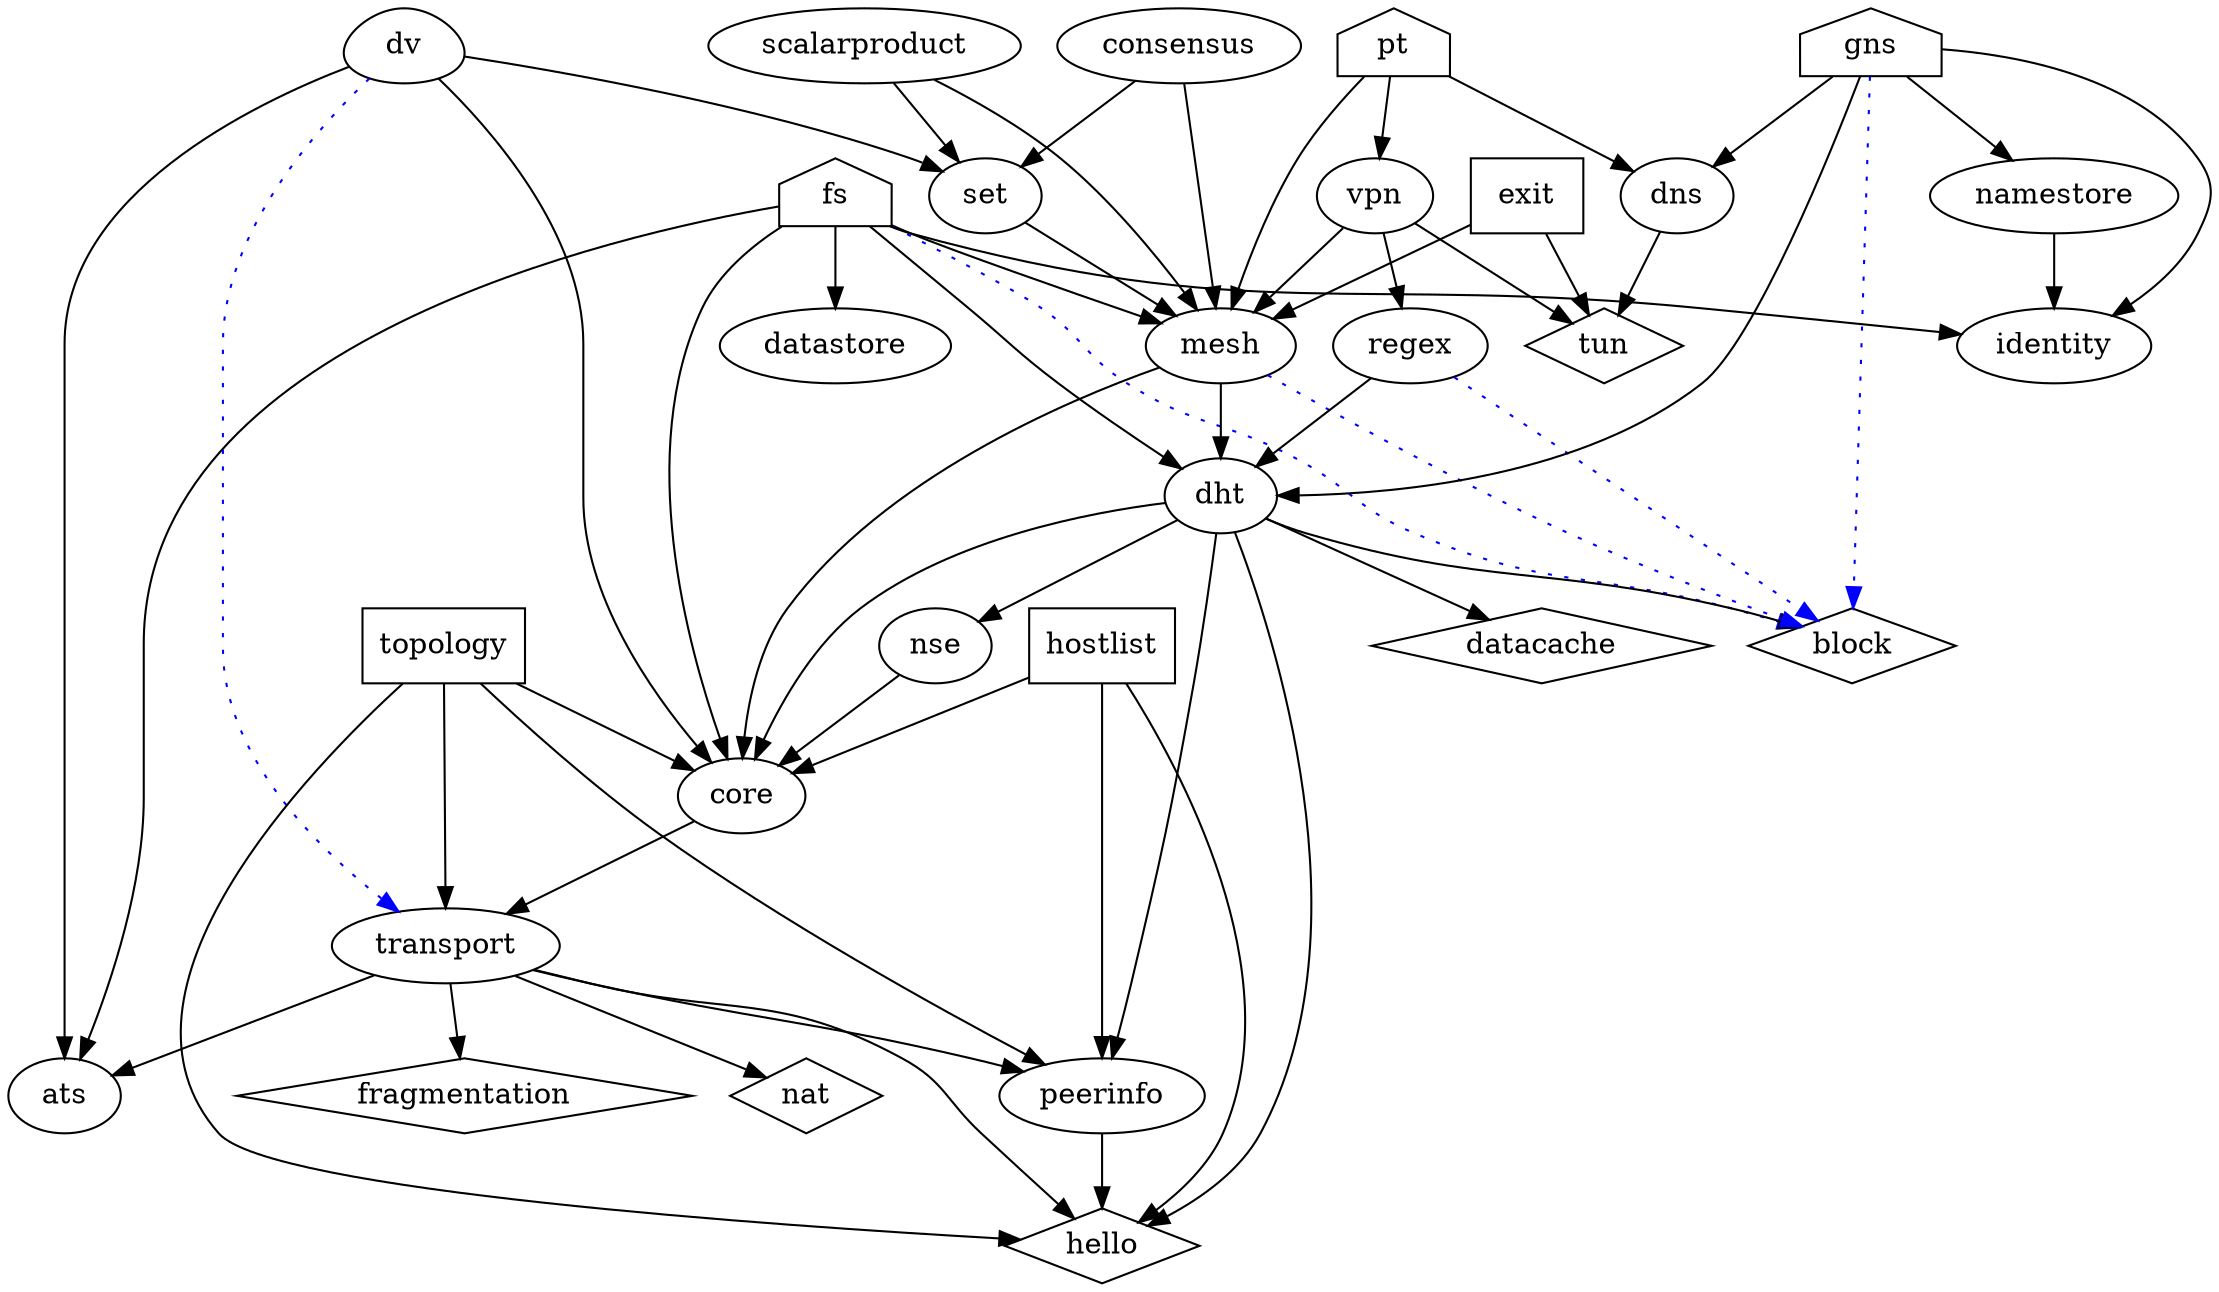// house = application
// circle (default) = service
// box = daemon
// diamond = library
// black line = dependency
// blue line = extension via plugin
// red line = possibly useful 
// dashed = in planning

// this is what we have...o
digraph dependencies {
splines = true;

  fs [shape=house];
  fs -> dht;
  fs -> core;
  fs -> datastore;
  fs -> mesh;
  fs -> ats;
  fs -> block [style=dotted,color=blue];
  fs -> identity;
  exit [shape=box];
  exit -> mesh;
  exit -> tun;
  vpn -> mesh;
  vpn -> regex;
  vpn -> tun;
  pt [shape=house];
  pt -> mesh;
  pt -> vpn;
  pt -> dns;
  dv -> ats;
  dns -> tun;
  gns [shape=house];
  gns -> namestore;
  gns -> dns;
  gns -> dht;
  gns -> block [style=dotted,color=blue];
  gns -> identity;
  namestore -> identity;
  dht -> core;
  dht -> nse;
  dht -> block;
  dht -> datacache;
  dht -> peerinfo;
  dht -> hello;
  nse -> core;
  regex -> block [style=dotted,color=blue];
  block [shape=diamond];
  datacache [shape=diamond];
  mesh -> core [weight=2];
  mesh -> dht;
  mesh -> block [style=dotted,color=blue];
  regex -> dht;
  core -> transport;
  topology [shape=box];
  topology -> peerinfo;
  topology -> transport;
  topology -> core;
  topology -> hello;
  hostlist [shape=box];
  hostlist -> core;
  hostlist -> peerinfo;
  hostlist -> hello;
  transport -> ats;
  transport -> hello;	  
  transport -> peerinfo;
  transport -> nat;
  transport -> fragmentation;
  dv [shape=egg];
  dv -> transport [color=blue,style=dotted];
  dv -> core;
  dv -> set;
  consensus -> set;
  consensus -> mesh;
  scalarproduct -> set;
  scalarproduct -> mesh;
  set -> mesh;
  peerinfo -> hello;
  fragmentation [shape=diamond];
  hello [shape=diamond];
  nat [shape=diamond];
  tun [shape=diamond];
}

// this is what might happen...
digraph plan {
splines = true;

// // secushare roadmap:
  secushare [shape=house,style=dashed];
  psyc [style=dashed];
  secushare -> psyc [style=dashed];
  secushare -> voting [style=dashed,color=red];
  secushare -> gns [style=dashed];
  secushare -> fs [style=dashed,color=red];
  secushare -> reuters [style=dashed,color=red];
  secushare -> messaging [style=dashed,color=red];
  psyc -> multicast [style=dashed];

// // voting roadmap:
  voting [shape=house,style=dashed];
  voting -> consensus [style=dashed];
  voting -> mesh [style=dashed,color=red];

// // reuters roadmap:
  reuters [shape=house,style=dashed];
  dotproduct [style=dashed];
  reuters -> dotproduct [style=dashed];
  dotproduct -> set [style=dashed];
  dotproduct -> mesh [style=dashed];
  messaging [style=dashed];  
  messaging -> regex [style=dashed];
  messaging -> mesh [style=dashed];
  messaging -> dht [style=dashed];
  reuters -> messaging [style=dashed,color=red];
  reuters -> multicast [style=dashed,color=red];
  reuters -> mesh [style=dashed,color=red];
  reuters -> core [style=dashed,color=red];


// // core roadmap:
  dht -> ats [style=dashed,color=red];
  mesh -> ats [style=dashed,color=red];
  vpn -> multicast [style=dashed,color=red];
  exit -> multicast [style=dashed,color=red];
  multicast [style=dashed];
  multicast -> mesh [style=dashed];

  fs [shape=house];
  gns [shape=house];
  exit [shape=box];
}